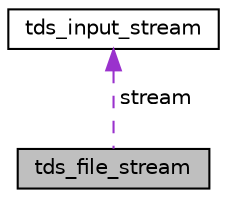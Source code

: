 digraph "tds_file_stream"
{
 // LATEX_PDF_SIZE
  edge [fontname="Helvetica",fontsize="10",labelfontname="Helvetica",labelfontsize="10"];
  node [fontname="Helvetica",fontsize="10",shape=record];
  Node1 [label="tds_file_stream",height=0.2,width=0.4,color="black", fillcolor="grey75", style="filled", fontcolor="black",tooltip="input stream to read a file"];
  Node2 -> Node1 [dir="back",color="darkorchid3",fontsize="10",style="dashed",label=" stream" ,fontname="Helvetica"];
  Node2 [label="tds_input_stream",height=0.2,width=0.4,color="black", fillcolor="white", style="filled",URL="$a01087.html",tooltip="define a stream of data used for input"];
}
